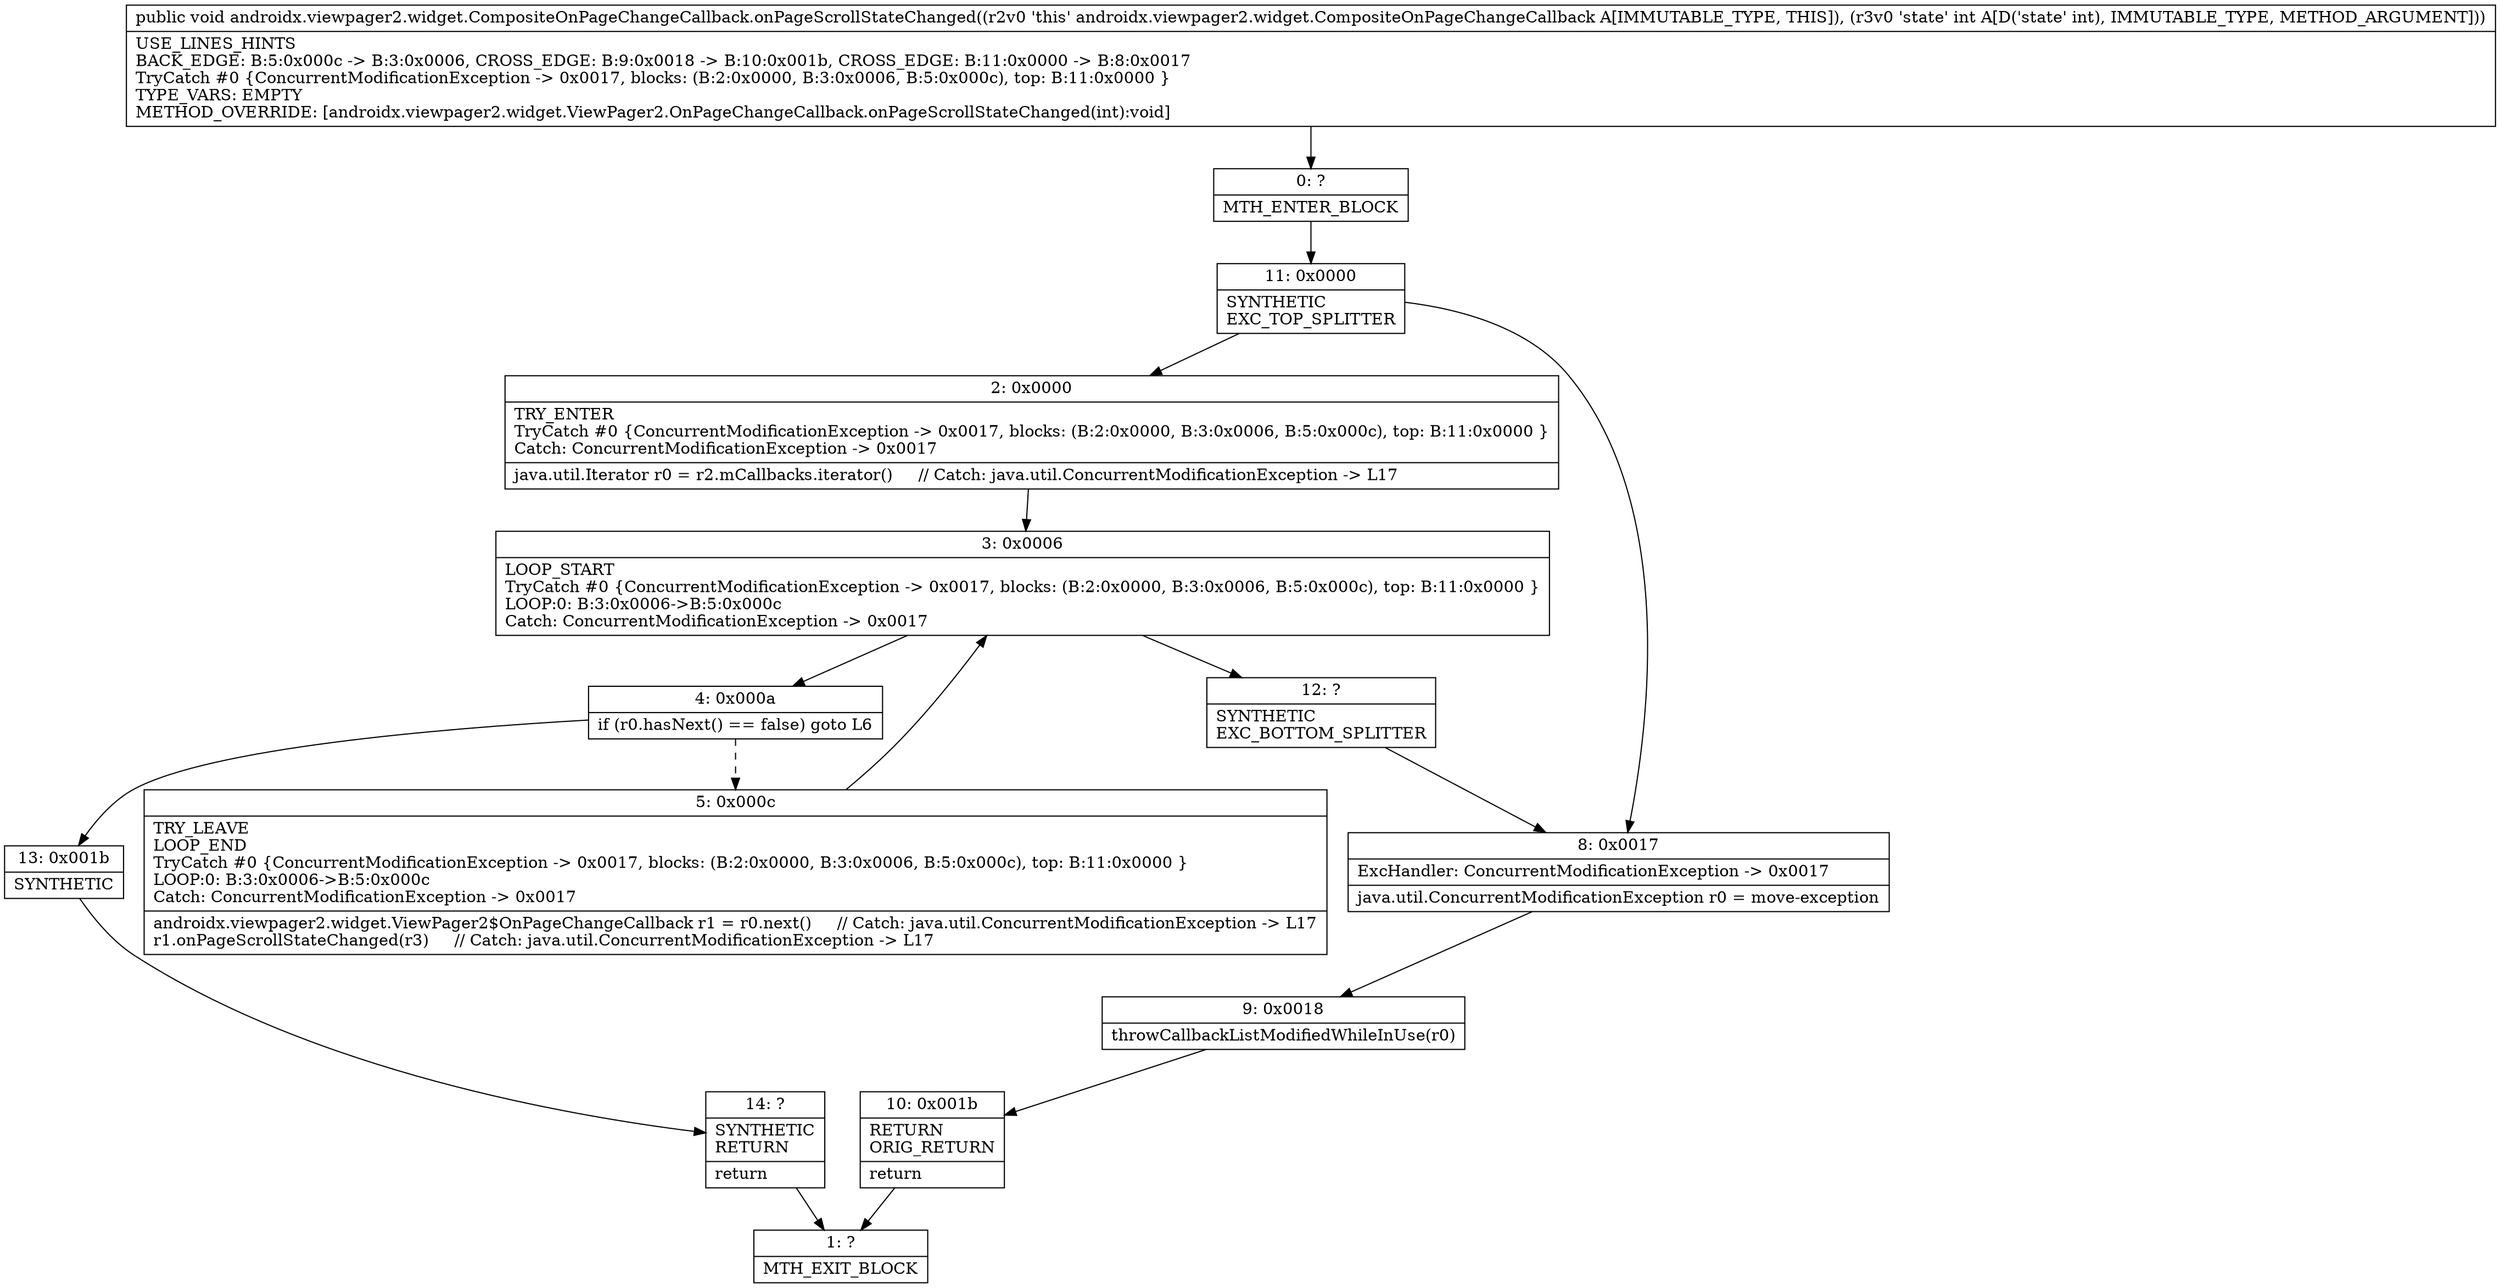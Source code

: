digraph "CFG forandroidx.viewpager2.widget.CompositeOnPageChangeCallback.onPageScrollStateChanged(I)V" {
Node_0 [shape=record,label="{0\:\ ?|MTH_ENTER_BLOCK\l}"];
Node_11 [shape=record,label="{11\:\ 0x0000|SYNTHETIC\lEXC_TOP_SPLITTER\l}"];
Node_2 [shape=record,label="{2\:\ 0x0000|TRY_ENTER\lTryCatch #0 \{ConcurrentModificationException \-\> 0x0017, blocks: (B:2:0x0000, B:3:0x0006, B:5:0x000c), top: B:11:0x0000 \}\lCatch: ConcurrentModificationException \-\> 0x0017\l|java.util.Iterator r0 = r2.mCallbacks.iterator()     \/\/ Catch: java.util.ConcurrentModificationException \-\> L17\l}"];
Node_3 [shape=record,label="{3\:\ 0x0006|LOOP_START\lTryCatch #0 \{ConcurrentModificationException \-\> 0x0017, blocks: (B:2:0x0000, B:3:0x0006, B:5:0x000c), top: B:11:0x0000 \}\lLOOP:0: B:3:0x0006\-\>B:5:0x000c\lCatch: ConcurrentModificationException \-\> 0x0017\l}"];
Node_4 [shape=record,label="{4\:\ 0x000a|if (r0.hasNext() == false) goto L6\l}"];
Node_5 [shape=record,label="{5\:\ 0x000c|TRY_LEAVE\lLOOP_END\lTryCatch #0 \{ConcurrentModificationException \-\> 0x0017, blocks: (B:2:0x0000, B:3:0x0006, B:5:0x000c), top: B:11:0x0000 \}\lLOOP:0: B:3:0x0006\-\>B:5:0x000c\lCatch: ConcurrentModificationException \-\> 0x0017\l|androidx.viewpager2.widget.ViewPager2$OnPageChangeCallback r1 = r0.next()     \/\/ Catch: java.util.ConcurrentModificationException \-\> L17\lr1.onPageScrollStateChanged(r3)     \/\/ Catch: java.util.ConcurrentModificationException \-\> L17\l}"];
Node_13 [shape=record,label="{13\:\ 0x001b|SYNTHETIC\l}"];
Node_14 [shape=record,label="{14\:\ ?|SYNTHETIC\lRETURN\l|return\l}"];
Node_1 [shape=record,label="{1\:\ ?|MTH_EXIT_BLOCK\l}"];
Node_12 [shape=record,label="{12\:\ ?|SYNTHETIC\lEXC_BOTTOM_SPLITTER\l}"];
Node_8 [shape=record,label="{8\:\ 0x0017|ExcHandler: ConcurrentModificationException \-\> 0x0017\l|java.util.ConcurrentModificationException r0 = move\-exception\l}"];
Node_9 [shape=record,label="{9\:\ 0x0018|throwCallbackListModifiedWhileInUse(r0)\l}"];
Node_10 [shape=record,label="{10\:\ 0x001b|RETURN\lORIG_RETURN\l|return\l}"];
MethodNode[shape=record,label="{public void androidx.viewpager2.widget.CompositeOnPageChangeCallback.onPageScrollStateChanged((r2v0 'this' androidx.viewpager2.widget.CompositeOnPageChangeCallback A[IMMUTABLE_TYPE, THIS]), (r3v0 'state' int A[D('state' int), IMMUTABLE_TYPE, METHOD_ARGUMENT]))  | USE_LINES_HINTS\lBACK_EDGE: B:5:0x000c \-\> B:3:0x0006, CROSS_EDGE: B:9:0x0018 \-\> B:10:0x001b, CROSS_EDGE: B:11:0x0000 \-\> B:8:0x0017\lTryCatch #0 \{ConcurrentModificationException \-\> 0x0017, blocks: (B:2:0x0000, B:3:0x0006, B:5:0x000c), top: B:11:0x0000 \}\lTYPE_VARS: EMPTY\lMETHOD_OVERRIDE: [androidx.viewpager2.widget.ViewPager2.OnPageChangeCallback.onPageScrollStateChanged(int):void]\l}"];
MethodNode -> Node_0;Node_0 -> Node_11;
Node_11 -> Node_2;
Node_11 -> Node_8;
Node_2 -> Node_3;
Node_3 -> Node_4;
Node_3 -> Node_12;
Node_4 -> Node_5[style=dashed];
Node_4 -> Node_13;
Node_5 -> Node_3;
Node_13 -> Node_14;
Node_14 -> Node_1;
Node_12 -> Node_8;
Node_8 -> Node_9;
Node_9 -> Node_10;
Node_10 -> Node_1;
}

